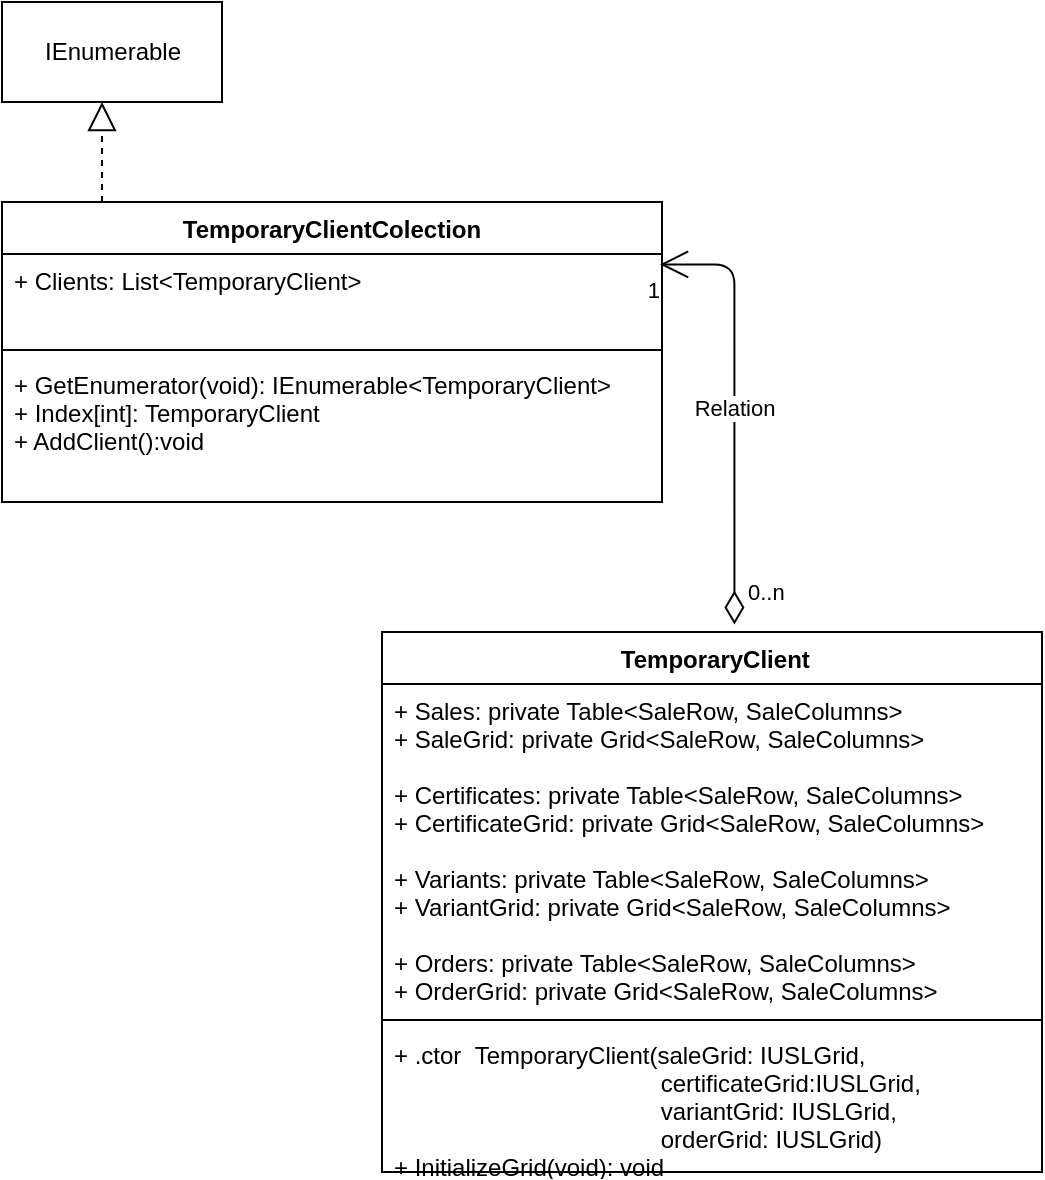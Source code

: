 <mxfile version="13.10.0" type="github">
  <diagram id="wdwtkCzy-DPb-IlNECj3" name="Page-1">
    <mxGraphModel dx="1185" dy="662" grid="1" gridSize="10" guides="1" tooltips="1" connect="1" arrows="1" fold="1" page="1" pageScale="1" pageWidth="827" pageHeight="1169" math="0" shadow="0">
      <root>
        <mxCell id="0" />
        <mxCell id="1" parent="0" />
        <mxCell id="1EkrsKHmtf0fBH2DuxTE-1" value="TemporaryClientColection" style="swimlane;fontStyle=1;align=center;verticalAlign=top;childLayout=stackLayout;horizontal=1;startSize=26;horizontalStack=0;resizeParent=1;resizeParentMax=0;resizeLast=0;collapsible=1;marginBottom=0;" parent="1" vertex="1">
          <mxGeometry x="40" y="120" width="330" height="150" as="geometry">
            <mxRectangle x="40" y="120" width="180" height="26" as="alternateBounds" />
          </mxGeometry>
        </mxCell>
        <mxCell id="1EkrsKHmtf0fBH2DuxTE-2" value="+ Clients: List&lt;TemporaryClient&gt;&#xa;" style="text;strokeColor=none;fillColor=none;align=left;verticalAlign=top;spacingLeft=4;spacingRight=4;overflow=hidden;rotatable=0;points=[[0,0.5],[1,0.5]];portConstraint=eastwest;" parent="1EkrsKHmtf0fBH2DuxTE-1" vertex="1">
          <mxGeometry y="26" width="330" height="44" as="geometry" />
        </mxCell>
        <mxCell id="1EkrsKHmtf0fBH2DuxTE-3" value="" style="line;strokeWidth=1;fillColor=none;align=left;verticalAlign=middle;spacingTop=-1;spacingLeft=3;spacingRight=3;rotatable=0;labelPosition=right;points=[];portConstraint=eastwest;" parent="1EkrsKHmtf0fBH2DuxTE-1" vertex="1">
          <mxGeometry y="70" width="330" height="8" as="geometry" />
        </mxCell>
        <mxCell id="1EkrsKHmtf0fBH2DuxTE-4" value="+ GetEnumerator(void): IEnumerable&lt;TemporaryClient&gt;&#xa;+ Index[int]: TemporaryClient&#xa;+ AddClient():void" style="text;strokeColor=none;fillColor=none;align=left;verticalAlign=top;spacingLeft=4;spacingRight=4;overflow=hidden;rotatable=0;points=[[0,0.5],[1,0.5]];portConstraint=eastwest;" parent="1EkrsKHmtf0fBH2DuxTE-1" vertex="1">
          <mxGeometry y="78" width="330" height="72" as="geometry" />
        </mxCell>
        <mxCell id="1EkrsKHmtf0fBH2DuxTE-5" value="IEnumerable" style="html=1;" parent="1" vertex="1">
          <mxGeometry x="40" y="20" width="110" height="50" as="geometry" />
        </mxCell>
        <mxCell id="1EkrsKHmtf0fBH2DuxTE-7" value="" style="endArrow=block;dashed=1;endFill=0;endSize=12;html=1;rounded=1;" parent="1" edge="1">
          <mxGeometry width="160" relative="1" as="geometry">
            <mxPoint x="90" y="120" as="sourcePoint" />
            <mxPoint x="90" y="70" as="targetPoint" />
          </mxGeometry>
        </mxCell>
        <mxCell id="3iHMWrV__uHksFyRw2cj-1" value=" TemporaryClient" style="swimlane;fontStyle=1;align=center;verticalAlign=top;childLayout=stackLayout;horizontal=1;startSize=26;horizontalStack=0;resizeParent=1;resizeParentMax=0;resizeLast=0;collapsible=1;marginBottom=0;" vertex="1" parent="1">
          <mxGeometry x="230" y="335" width="330" height="270" as="geometry" />
        </mxCell>
        <mxCell id="3iHMWrV__uHksFyRw2cj-2" value="+ Sales: private Table&lt;SaleRow, SaleColumns&gt;&#xa;+ SaleGrid: private Grid&lt;SaleRow, SaleColumns&gt;&#xa;&#xa;+ Certificates: private Table&lt;SaleRow, SaleColumns&gt;&#xa;+ CertificateGrid: private Grid&lt;SaleRow, SaleColumns&gt;&#xa;&#xa;+ Variants: private Table&lt;SaleRow, SaleColumns&gt;&#xa;+ VariantGrid: private Grid&lt;SaleRow, SaleColumns&gt;&#xa;&#xa;+ Orders: private Table&lt;SaleRow, SaleColumns&gt;&#xa;+ OrderGrid: private Grid&lt;SaleRow, SaleColumns&gt;&#xa;&#xa;" style="text;strokeColor=none;fillColor=none;align=left;verticalAlign=top;spacingLeft=4;spacingRight=4;overflow=hidden;rotatable=0;points=[[0,0.5],[1,0.5]];portConstraint=eastwest;" vertex="1" parent="3iHMWrV__uHksFyRw2cj-1">
          <mxGeometry y="26" width="330" height="164" as="geometry" />
        </mxCell>
        <mxCell id="3iHMWrV__uHksFyRw2cj-3" value="" style="line;strokeWidth=1;fillColor=none;align=left;verticalAlign=middle;spacingTop=-1;spacingLeft=3;spacingRight=3;rotatable=0;labelPosition=right;points=[];portConstraint=eastwest;" vertex="1" parent="3iHMWrV__uHksFyRw2cj-1">
          <mxGeometry y="190" width="330" height="8" as="geometry" />
        </mxCell>
        <mxCell id="3iHMWrV__uHksFyRw2cj-4" value="+ .ctor  TemporaryClient(saleGrid: IUSLGrid,  &#xa;                                        certificateGrid:IUSLGrid,&#xa;                                        variantGrid: IUSLGrid,&#xa;                                        orderGrid: IUSLGrid)&#xa;+ InitializeGrid(void): void" style="text;strokeColor=none;fillColor=none;align=left;verticalAlign=top;spacingLeft=4;spacingRight=4;overflow=hidden;rotatable=0;points=[[0,0.5],[1,0.5]];portConstraint=eastwest;" vertex="1" parent="3iHMWrV__uHksFyRw2cj-1">
          <mxGeometry y="198" width="330" height="72" as="geometry" />
        </mxCell>
        <mxCell id="3iHMWrV__uHksFyRw2cj-14" value="Relation" style="endArrow=open;html=1;endSize=12;startArrow=diamondThin;startSize=14;startFill=0;edgeStyle=orthogonalEdgeStyle;exitX=0.534;exitY=-0.014;exitDx=0;exitDy=0;exitPerimeter=0;entryX=0.997;entryY=0.119;entryDx=0;entryDy=0;entryPerimeter=0;" edge="1" parent="1" source="3iHMWrV__uHksFyRw2cj-1" target="1EkrsKHmtf0fBH2DuxTE-2">
          <mxGeometry relative="1" as="geometry">
            <mxPoint x="540" y="180" as="sourcePoint" />
            <mxPoint x="700" y="180" as="targetPoint" />
          </mxGeometry>
        </mxCell>
        <mxCell id="3iHMWrV__uHksFyRw2cj-15" value="0..n" style="edgeLabel;resizable=0;html=1;align=left;verticalAlign=top;" connectable="0" vertex="1" parent="3iHMWrV__uHksFyRw2cj-14">
          <mxGeometry x="-1" relative="1" as="geometry">
            <mxPoint x="5.14" y="-28.8" as="offset" />
          </mxGeometry>
        </mxCell>
        <mxCell id="3iHMWrV__uHksFyRw2cj-16" value="1" style="edgeLabel;resizable=0;html=1;align=right;verticalAlign=top;" connectable="0" vertex="1" parent="3iHMWrV__uHksFyRw2cj-14">
          <mxGeometry x="1" relative="1" as="geometry" />
        </mxCell>
      </root>
    </mxGraphModel>
  </diagram>
</mxfile>
